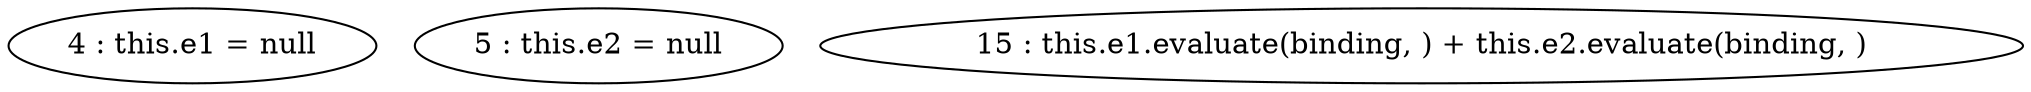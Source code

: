 digraph G {
"4 : this.e1 = null"
"5 : this.e2 = null"
"15 : this.e1.evaluate(binding, ) + this.e2.evaluate(binding, )"
}